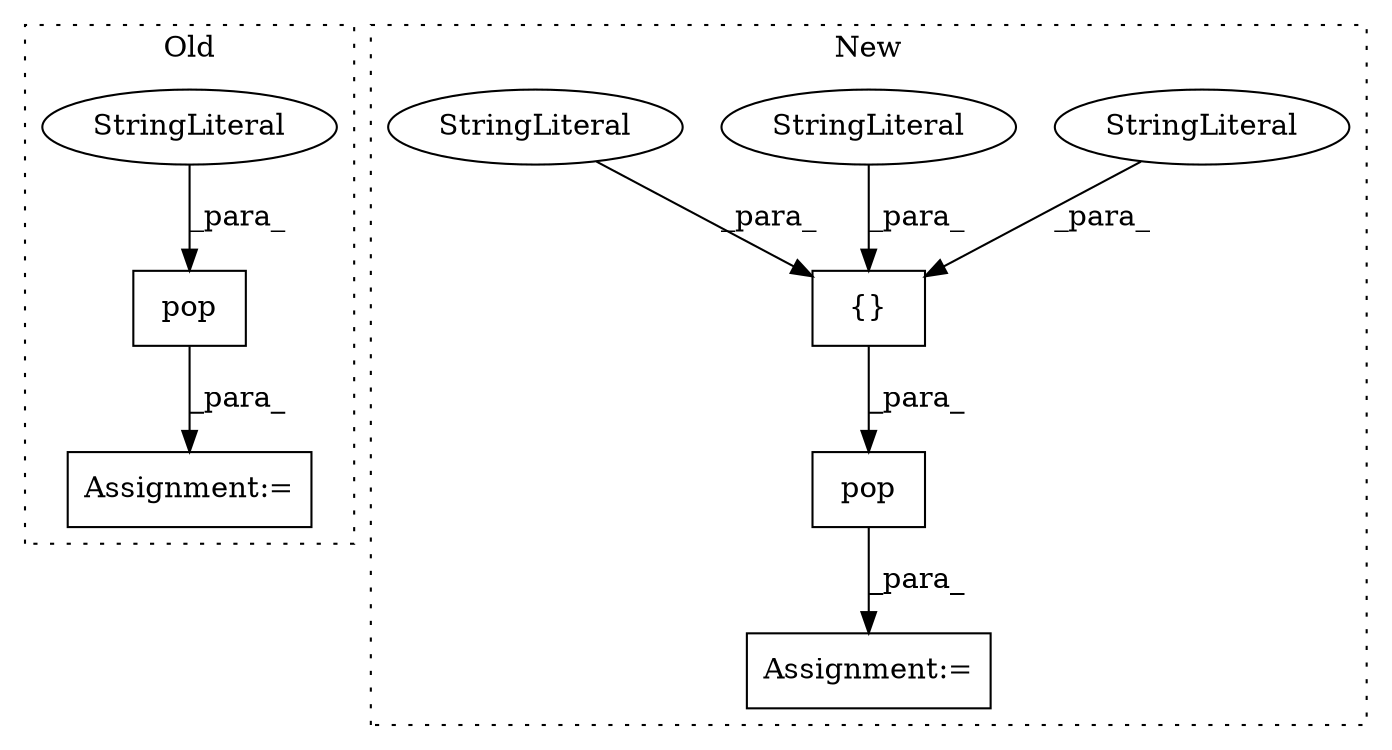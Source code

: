 digraph G {
subgraph cluster0 {
1 [label="pop" a="32" s="6210,6222" l="4,1" shape="box"];
4 [label="Assignment:=" a="7" s="6202" l="1" shape="box"];
5 [label="StringLiteral" a="45" s="6214" l="8" shape="ellipse"];
label = "Old";
style="dotted";
}
subgraph cluster1 {
2 [label="{}" a="4" s="5826,5856" l="1,1" shape="box"];
3 [label="Assignment:=" a="7" s="5804" l="2" shape="box"];
6 [label="StringLiteral" a="45" s="5827" l="8" shape="ellipse"];
7 [label="StringLiteral" a="45" s="5846" l="10" shape="ellipse"];
8 [label="pop" a="32" s="5810,5864" l="4,1" shape="box"];
9 [label="StringLiteral" a="45" s="5836" l="9" shape="ellipse"];
label = "New";
style="dotted";
}
1 -> 4 [label="_para_"];
2 -> 8 [label="_para_"];
5 -> 1 [label="_para_"];
6 -> 2 [label="_para_"];
7 -> 2 [label="_para_"];
8 -> 3 [label="_para_"];
9 -> 2 [label="_para_"];
}